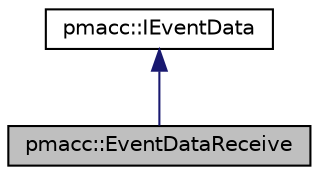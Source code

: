 digraph "pmacc::EventDataReceive"
{
 // LATEX_PDF_SIZE
  edge [fontname="Helvetica",fontsize="10",labelfontname="Helvetica",labelfontsize="10"];
  node [fontname="Helvetica",fontsize="10",shape=record];
  Node1 [label="pmacc::EventDataReceive",height=0.2,width=0.4,color="black", fillcolor="grey75", style="filled", fontcolor="black",tooltip=" "];
  Node2 -> Node1 [dir="back",color="midnightblue",fontsize="10",style="solid",fontname="Helvetica"];
  Node2 [label="pmacc::IEventData",height=0.2,width=0.4,color="black", fillcolor="white", style="filled",URL="$classpmacc_1_1_i_event_data.html",tooltip="Base class for event data."];
}
